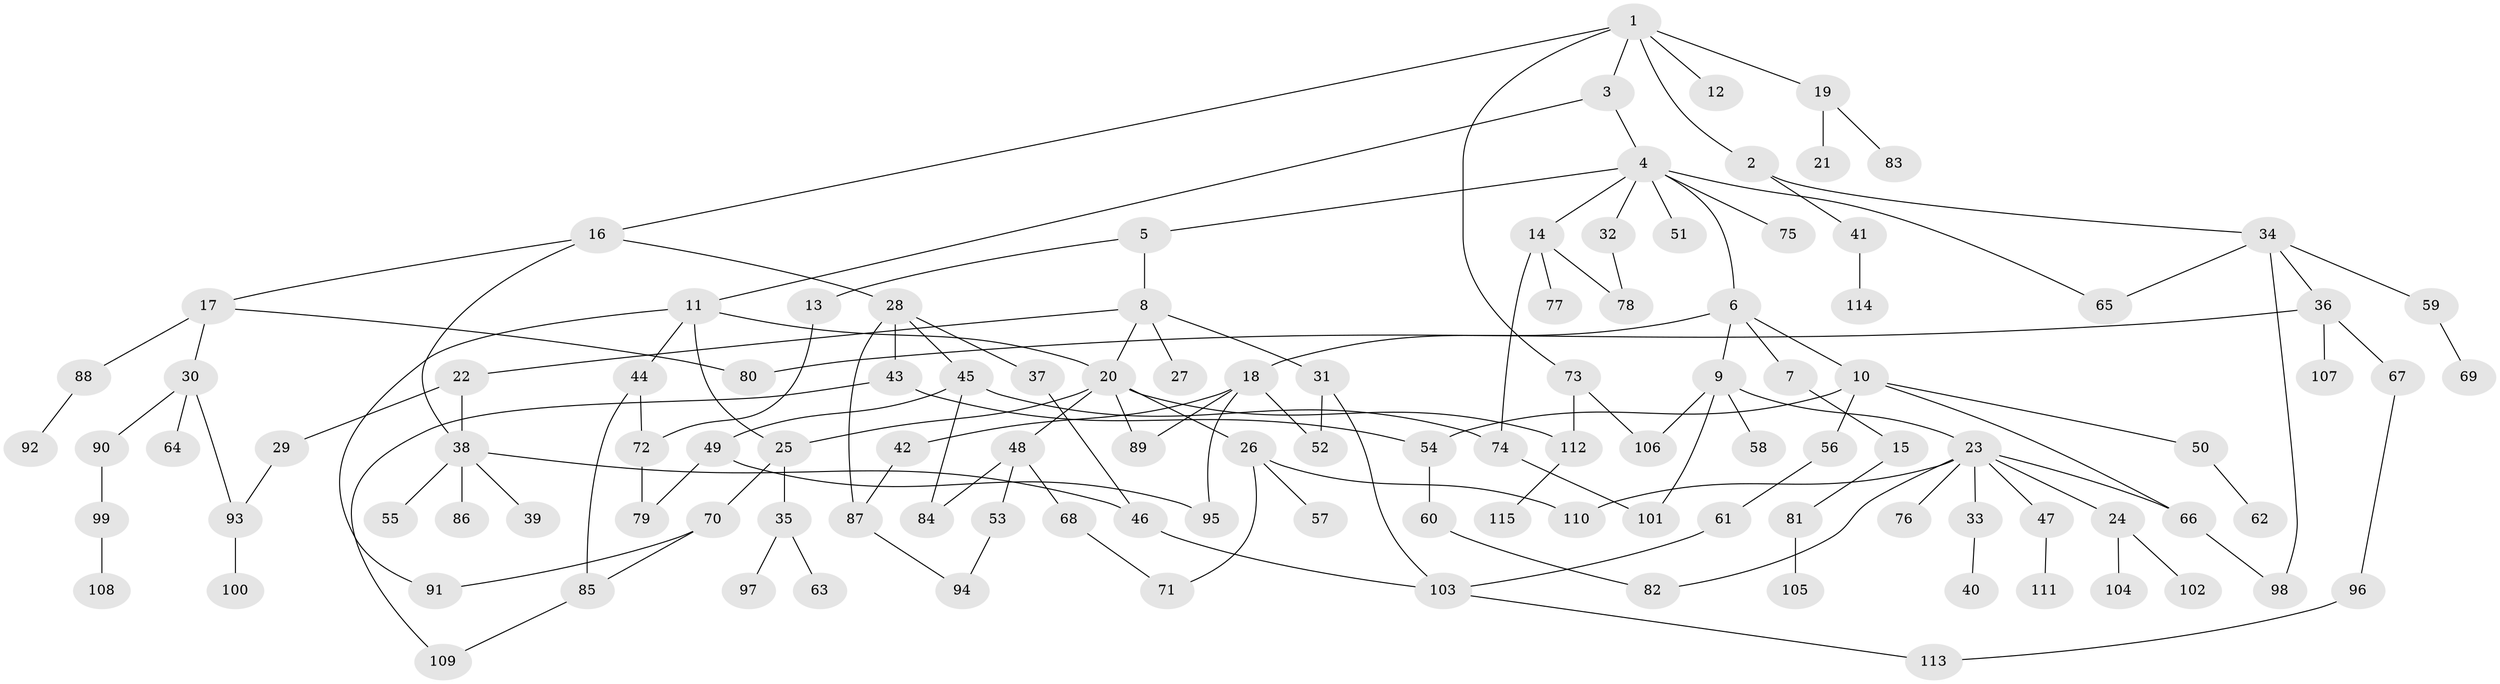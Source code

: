 // Generated by graph-tools (version 1.1) at 2025/13/03/09/25 04:13:33]
// undirected, 115 vertices, 146 edges
graph export_dot {
graph [start="1"]
  node [color=gray90,style=filled];
  1;
  2;
  3;
  4;
  5;
  6;
  7;
  8;
  9;
  10;
  11;
  12;
  13;
  14;
  15;
  16;
  17;
  18;
  19;
  20;
  21;
  22;
  23;
  24;
  25;
  26;
  27;
  28;
  29;
  30;
  31;
  32;
  33;
  34;
  35;
  36;
  37;
  38;
  39;
  40;
  41;
  42;
  43;
  44;
  45;
  46;
  47;
  48;
  49;
  50;
  51;
  52;
  53;
  54;
  55;
  56;
  57;
  58;
  59;
  60;
  61;
  62;
  63;
  64;
  65;
  66;
  67;
  68;
  69;
  70;
  71;
  72;
  73;
  74;
  75;
  76;
  77;
  78;
  79;
  80;
  81;
  82;
  83;
  84;
  85;
  86;
  87;
  88;
  89;
  90;
  91;
  92;
  93;
  94;
  95;
  96;
  97;
  98;
  99;
  100;
  101;
  102;
  103;
  104;
  105;
  106;
  107;
  108;
  109;
  110;
  111;
  112;
  113;
  114;
  115;
  1 -- 2;
  1 -- 3;
  1 -- 12;
  1 -- 16;
  1 -- 19;
  1 -- 73;
  2 -- 34;
  2 -- 41;
  3 -- 4;
  3 -- 11;
  4 -- 5;
  4 -- 6;
  4 -- 14;
  4 -- 32;
  4 -- 51;
  4 -- 75;
  4 -- 65;
  5 -- 8;
  5 -- 13;
  6 -- 7;
  6 -- 9;
  6 -- 10;
  6 -- 18;
  7 -- 15;
  8 -- 20;
  8 -- 22;
  8 -- 27;
  8 -- 31;
  9 -- 23;
  9 -- 58;
  9 -- 101;
  9 -- 106;
  10 -- 50;
  10 -- 54;
  10 -- 56;
  10 -- 66;
  11 -- 44;
  11 -- 91;
  11 -- 20;
  11 -- 25;
  13 -- 72;
  14 -- 74;
  14 -- 77;
  14 -- 78;
  15 -- 81;
  16 -- 17;
  16 -- 28;
  16 -- 38;
  17 -- 30;
  17 -- 88;
  17 -- 80;
  18 -- 42;
  18 -- 52;
  18 -- 89;
  18 -- 95;
  19 -- 21;
  19 -- 83;
  20 -- 25;
  20 -- 26;
  20 -- 48;
  20 -- 89;
  20 -- 112;
  22 -- 29;
  22 -- 38;
  23 -- 24;
  23 -- 33;
  23 -- 47;
  23 -- 76;
  23 -- 82;
  23 -- 110;
  23 -- 66;
  24 -- 102;
  24 -- 104;
  25 -- 35;
  25 -- 70;
  26 -- 57;
  26 -- 71;
  26 -- 110;
  28 -- 37;
  28 -- 43;
  28 -- 45;
  28 -- 87;
  29 -- 93;
  30 -- 64;
  30 -- 90;
  30 -- 93;
  31 -- 103;
  31 -- 52;
  32 -- 78;
  33 -- 40;
  34 -- 36;
  34 -- 59;
  34 -- 65;
  34 -- 98;
  35 -- 63;
  35 -- 97;
  36 -- 67;
  36 -- 80;
  36 -- 107;
  37 -- 46;
  38 -- 39;
  38 -- 46;
  38 -- 55;
  38 -- 86;
  41 -- 114;
  42 -- 87;
  43 -- 109;
  43 -- 54;
  44 -- 72;
  44 -- 85;
  45 -- 49;
  45 -- 74;
  45 -- 84;
  46 -- 103;
  47 -- 111;
  48 -- 53;
  48 -- 68;
  48 -- 84;
  49 -- 79;
  49 -- 95;
  50 -- 62;
  53 -- 94;
  54 -- 60;
  56 -- 61;
  59 -- 69;
  60 -- 82;
  61 -- 103;
  66 -- 98;
  67 -- 96;
  68 -- 71;
  70 -- 85;
  70 -- 91;
  72 -- 79;
  73 -- 106;
  73 -- 112;
  74 -- 101;
  81 -- 105;
  85 -- 109;
  87 -- 94;
  88 -- 92;
  90 -- 99;
  93 -- 100;
  96 -- 113;
  99 -- 108;
  103 -- 113;
  112 -- 115;
}
